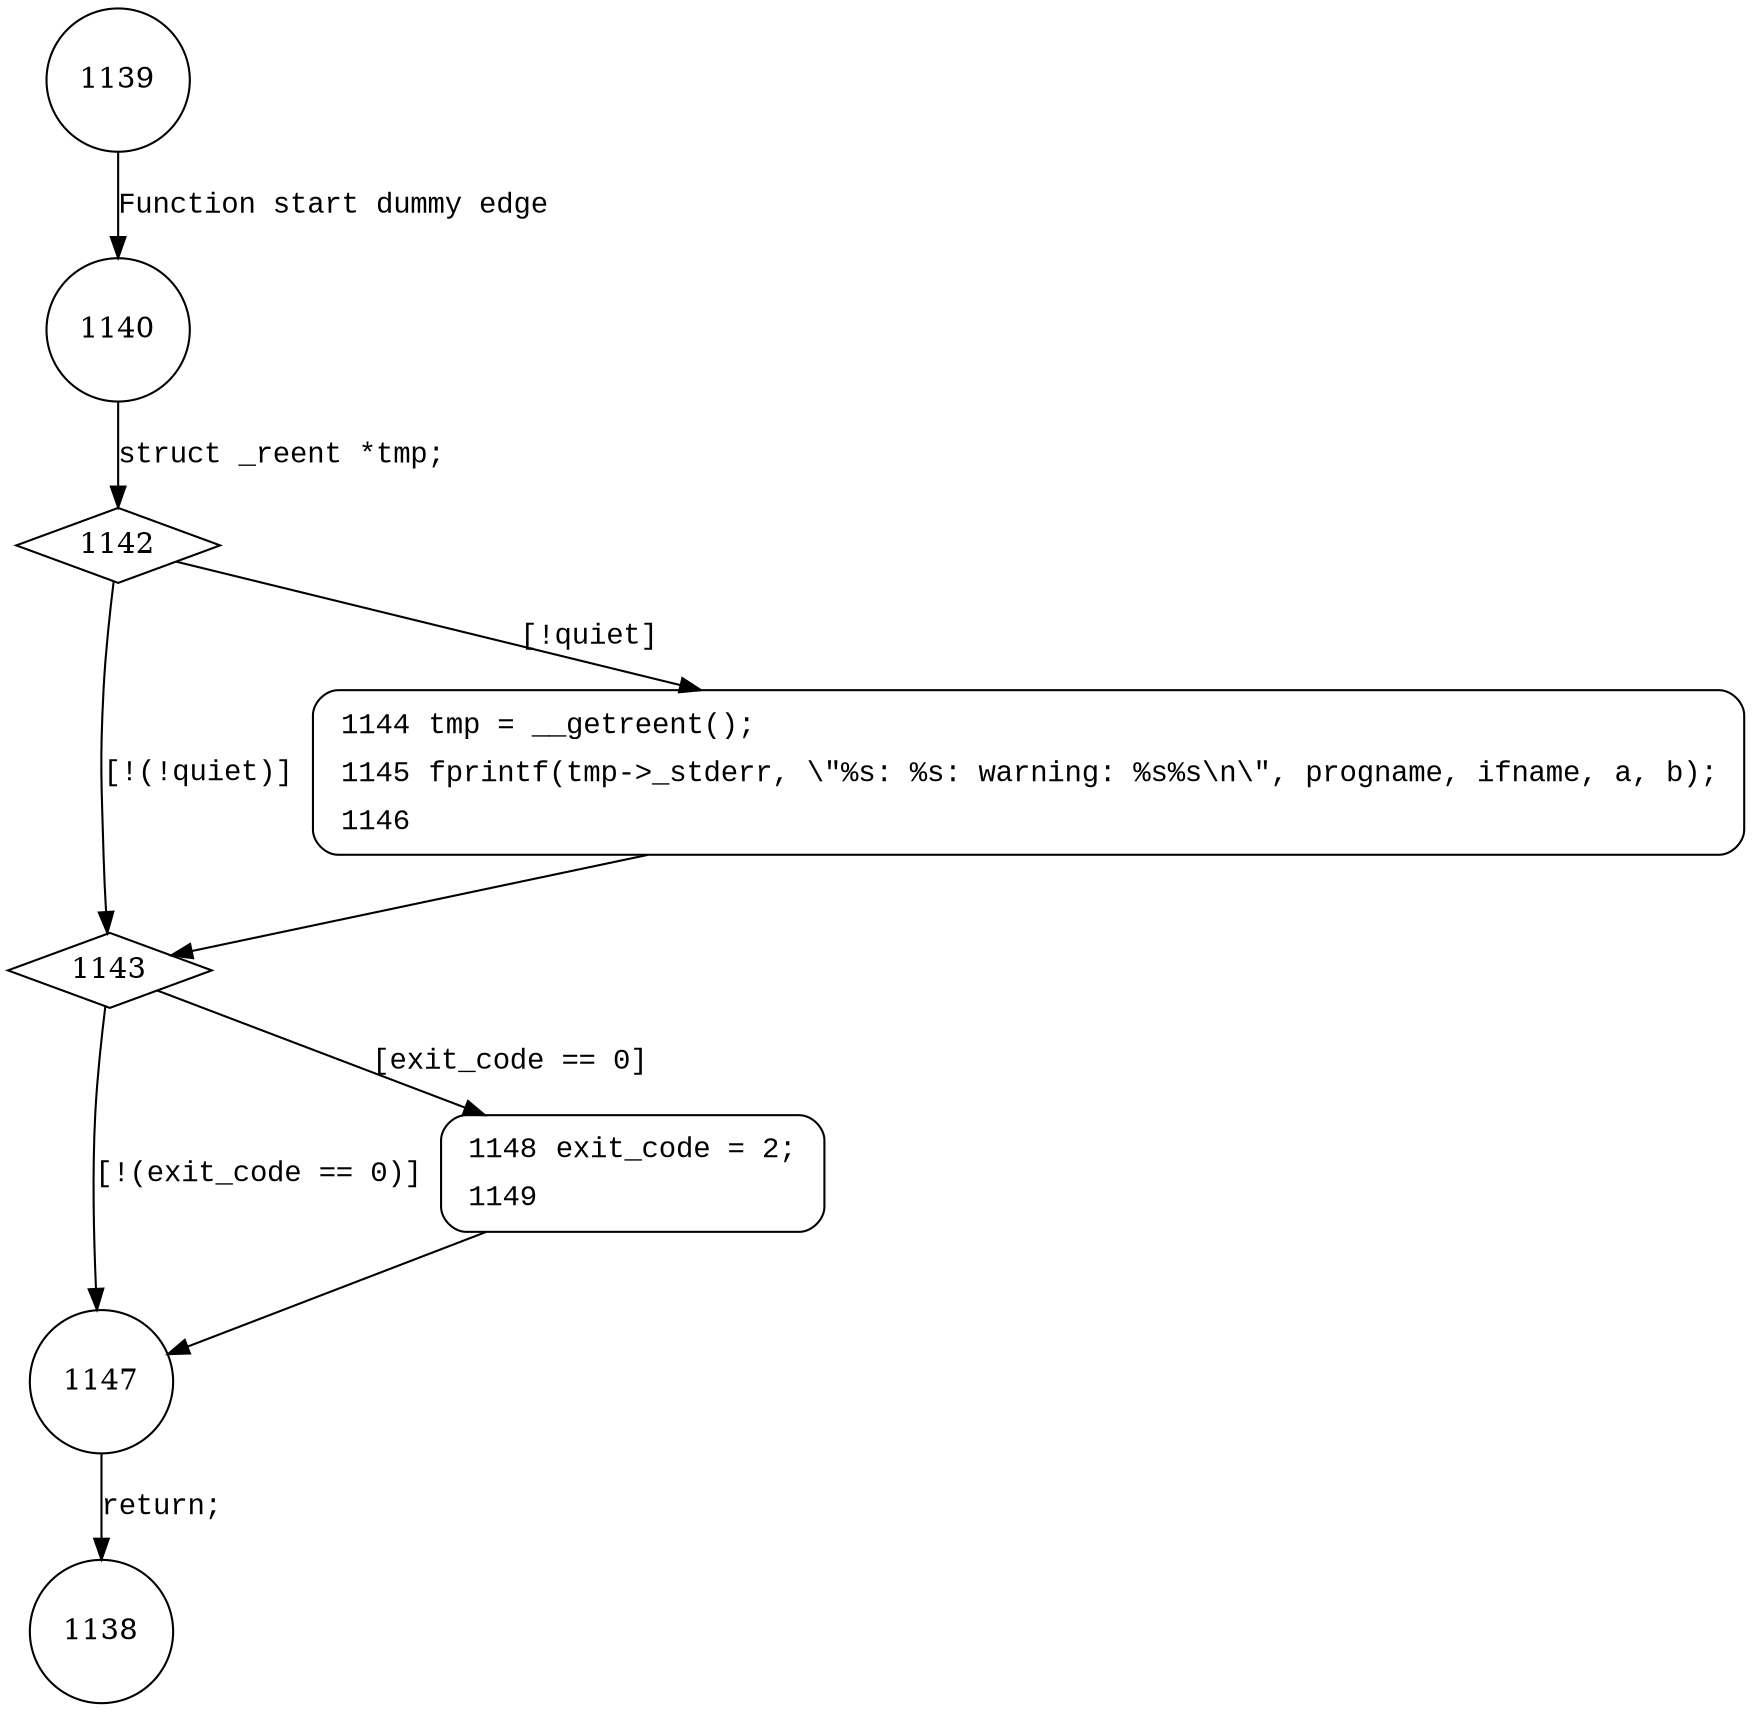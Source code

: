 digraph warn {
1139 [shape="circle"]
1140 [shape="circle"]
1142 [shape="diamond"]
1143 [shape="diamond"]
1144 [shape="circle"]
1147 [shape="circle"]
1148 [shape="circle"]
1138 [shape="circle"]
1144 [style="filled,bold" penwidth="1" fillcolor="white" fontname="Courier New" shape="Mrecord" label=<<table border="0" cellborder="0" cellpadding="3" bgcolor="white"><tr><td align="right">1144</td><td align="left">tmp = __getreent();</td></tr><tr><td align="right">1145</td><td align="left">fprintf(tmp-&gt;_stderr, \"%s: %s: warning: %s%s\n\", progname, ifname, a, b);</td></tr><tr><td align="right">1146</td><td align="left"></td></tr></table>>]
1144 -> 1143[label=""]
1148 [style="filled,bold" penwidth="1" fillcolor="white" fontname="Courier New" shape="Mrecord" label=<<table border="0" cellborder="0" cellpadding="3" bgcolor="white"><tr><td align="right">1148</td><td align="left">exit_code = 2;</td></tr><tr><td align="right">1149</td><td align="left"></td></tr></table>>]
1148 -> 1147[label=""]
1139 -> 1140 [label="Function start dummy edge" fontname="Courier New"]
1142 -> 1143 [label="[!(!quiet)]" fontname="Courier New"]
1142 -> 1144 [label="[!quiet]" fontname="Courier New"]
1143 -> 1147 [label="[!(exit_code == 0)]" fontname="Courier New"]
1143 -> 1148 [label="[exit_code == 0]" fontname="Courier New"]
1147 -> 1138 [label="return;" fontname="Courier New"]
1140 -> 1142 [label="struct _reent *tmp;" fontname="Courier New"]
}